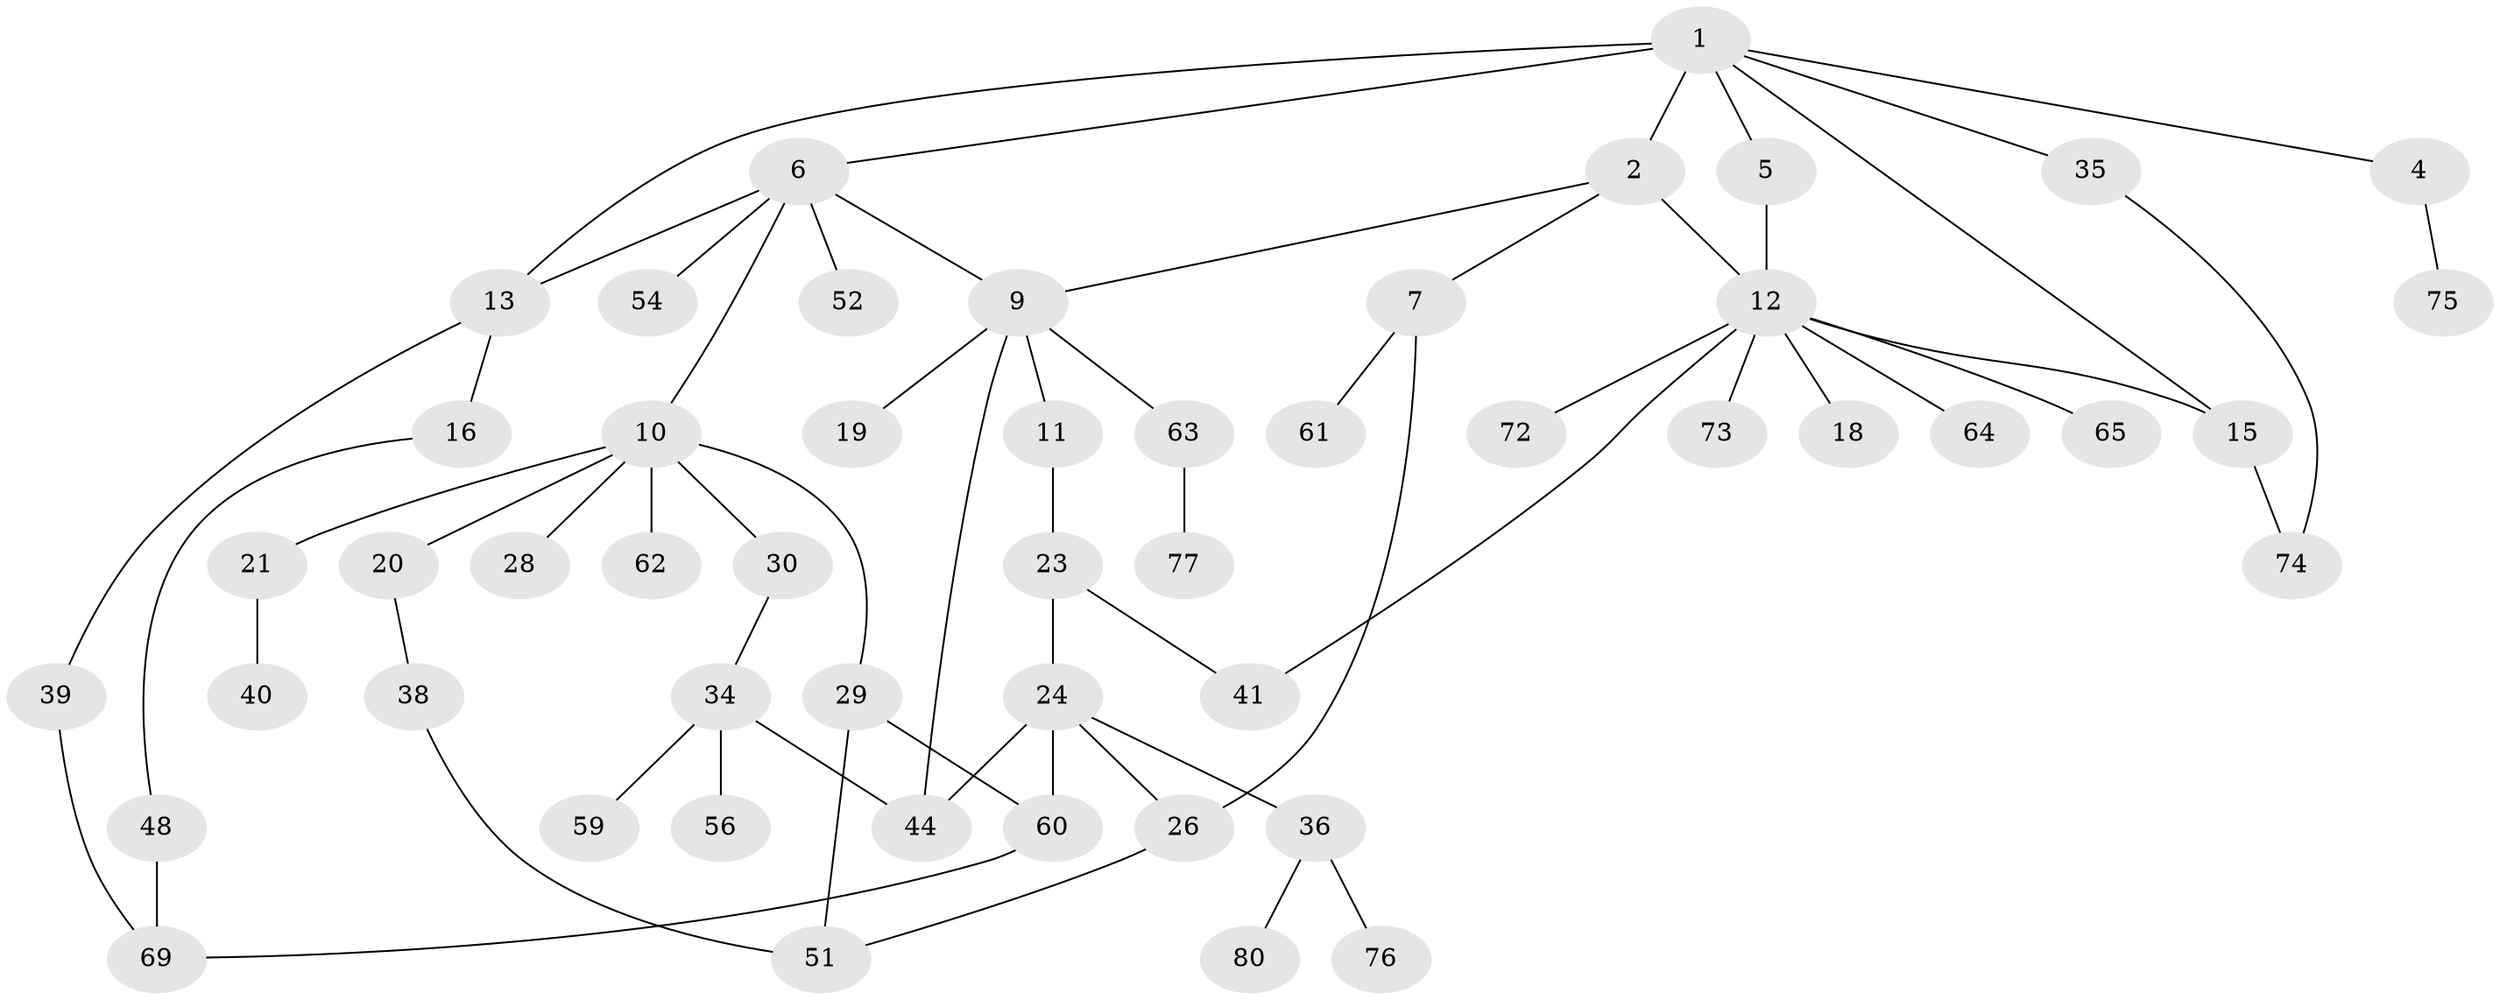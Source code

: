 // original degree distribution, {6: 0.0375, 4: 0.075, 3: 0.2, 2: 0.3125, 1: 0.3375, 8: 0.025, 5: 0.0125}
// Generated by graph-tools (version 1.1) at 2025/41/03/06/25 10:41:29]
// undirected, 51 vertices, 64 edges
graph export_dot {
graph [start="1"]
  node [color=gray90,style=filled];
  1 [super="+3"];
  2 [super="+42"];
  4 [super="+8"];
  5;
  6 [super="+46"];
  7 [super="+25"];
  9 [super="+17"];
  10 [super="+57"];
  11;
  12 [super="+70"];
  13 [super="+14"];
  15 [super="+55"];
  16 [super="+22"];
  18;
  19;
  20;
  21 [super="+32"];
  23 [super="+27"];
  24 [super="+31"];
  26 [super="+33"];
  28 [super="+43"];
  29 [super="+50"];
  30 [super="+53"];
  34 [super="+37"];
  35 [super="+45"];
  36 [super="+67"];
  38 [super="+49"];
  39 [super="+47"];
  40;
  41;
  44 [super="+78"];
  48;
  51 [super="+58"];
  52;
  54;
  56;
  59;
  60 [super="+66"];
  61 [super="+68"];
  62;
  63;
  64;
  65 [super="+79"];
  69 [super="+71"];
  72;
  73;
  74;
  75;
  76;
  77;
  80;
  1 -- 2 [weight=2];
  1 -- 4;
  1 -- 6;
  1 -- 13;
  1 -- 35;
  1 -- 5;
  1 -- 15;
  2 -- 7;
  2 -- 12;
  2 -- 9;
  4 -- 75;
  5 -- 12;
  6 -- 9;
  6 -- 10;
  6 -- 52;
  6 -- 54;
  6 -- 13;
  7 -- 61;
  7 -- 26;
  9 -- 11;
  9 -- 19;
  9 -- 44;
  9 -- 63;
  10 -- 20;
  10 -- 21;
  10 -- 28;
  10 -- 29;
  10 -- 30;
  10 -- 62;
  11 -- 23;
  12 -- 18;
  12 -- 41;
  12 -- 64;
  12 -- 65;
  12 -- 72;
  12 -- 73;
  12 -- 15;
  13 -- 16;
  13 -- 39;
  15 -- 74;
  16 -- 48;
  20 -- 38;
  21 -- 40;
  23 -- 24;
  23 -- 41;
  24 -- 26;
  24 -- 44;
  24 -- 36;
  24 -- 60;
  26 -- 51;
  29 -- 51;
  29 -- 60;
  30 -- 34;
  34 -- 44;
  34 -- 56;
  34 -- 59;
  35 -- 74;
  36 -- 76;
  36 -- 80;
  38 -- 51;
  39 -- 69;
  48 -- 69;
  60 -- 69;
  63 -- 77;
}
